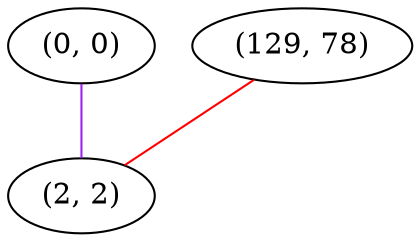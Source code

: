 graph "" {
"(0, 0)";
"(129, 78)";
"(2, 2)";
"(0, 0)" -- "(2, 2)"  [color=purple, key=0, weight=4];
"(129, 78)" -- "(2, 2)"  [color=red, key=0, weight=1];
}
